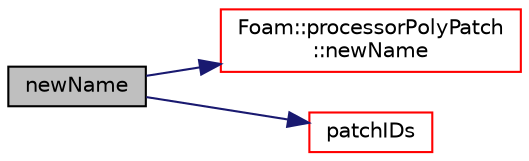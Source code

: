 digraph "newName"
{
  bgcolor="transparent";
  edge [fontname="Helvetica",fontsize="10",labelfontname="Helvetica",labelfontsize="10"];
  node [fontname="Helvetica",fontsize="10",shape=record];
  rankdir="LR";
  Node1 [label="newName",height=0.2,width=0.4,color="black", fillcolor="grey75", style="filled", fontcolor="black"];
  Node1 -> Node2 [color="midnightblue",fontsize="10",style="solid",fontname="Helvetica"];
  Node2 [label="Foam::processorPolyPatch\l::newName",height=0.2,width=0.4,color="red",URL="$a01996.html#a8a1235ef8df3e256b667a312cd31cd9f",tooltip="Return the name of a processorPolyPatch. "];
  Node1 -> Node3 [color="midnightblue",fontsize="10",style="solid",fontname="Helvetica"];
  Node3 [label="patchIDs",height=0.2,width=0.4,color="red",URL="$a01984.html#a3d29f434aee0e7d3d7894f42d5580423",tooltip="Return the indices of a processorCyclicPolyPatchs. "];
}

